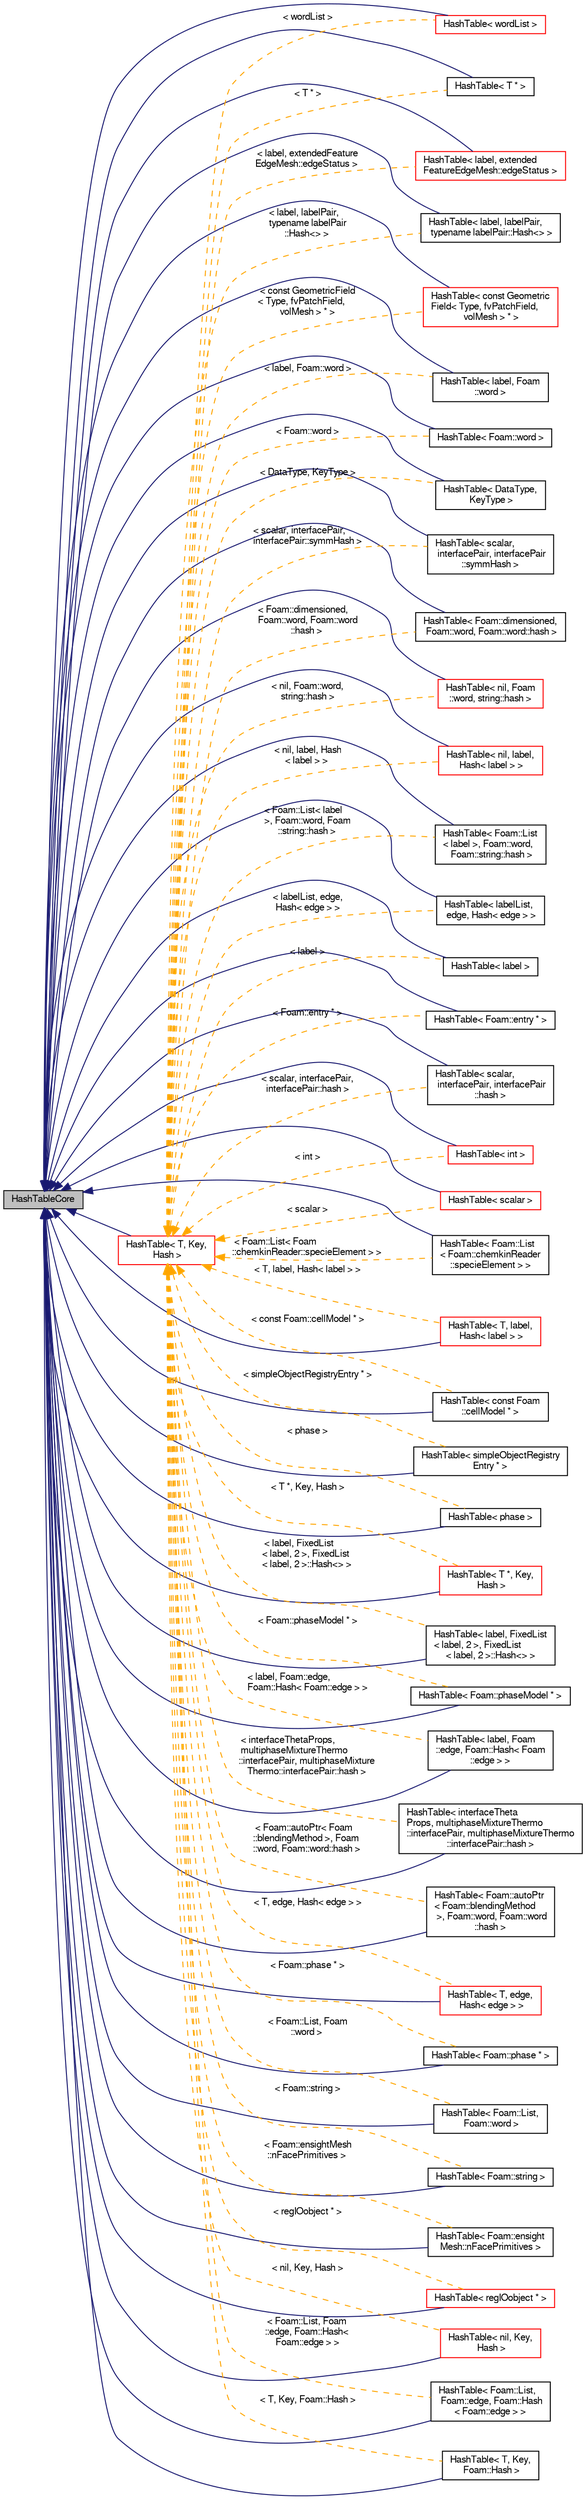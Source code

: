 digraph "HashTableCore"
{
  bgcolor="transparent";
  edge [fontname="FreeSans",fontsize="10",labelfontname="FreeSans",labelfontsize="10"];
  node [fontname="FreeSans",fontsize="10",shape=record];
  rankdir="LR";
  Node1 [label="HashTableCore",height=0.2,width=0.4,color="black", fillcolor="grey75", style="filled" fontcolor="black"];
  Node1 -> Node2 [dir="back",color="midnightblue",fontsize="10",style="solid",fontname="FreeSans"];
  Node2 [label="HashTable\< T, Key,\l Hash \>",height=0.2,width=0.4,color="red",URL="$a00959.html",tooltip="An STL-conforming hash table. "];
  Node2 -> Node3 [dir="back",color="orange",fontsize="10",style="dashed",label=" \< DataType, KeyType \>" ,fontname="FreeSans"];
  Node3 [label="HashTable\< DataType,\l KeyType \>",height=0.2,width=0.4,color="black",URL="$a00959.html"];
  Node2 -> Node4 [dir="back",color="orange",fontsize="10",style="dashed",label=" \< Foam::List\< label\l \>, Foam::word, Foam\l::string::hash \>" ,fontname="FreeSans"];
  Node4 [label="HashTable\< Foam::List\l\< label \>, Foam::word,\l Foam::string::hash \>",height=0.2,width=0.4,color="black",URL="$a00959.html"];
  Node2 -> Node5 [dir="back",color="orange",fontsize="10",style="dashed",label=" \< label, Foam::word \>" ,fontname="FreeSans"];
  Node5 [label="HashTable\< label, Foam\l::word \>",height=0.2,width=0.4,color="black",URL="$a00959.html"];
  Node2 -> Node6 [dir="back",color="orange",fontsize="10",style="dashed",label=" \< Foam::word \>" ,fontname="FreeSans"];
  Node6 [label="HashTable\< Foam::word \>",height=0.2,width=0.4,color="black",URL="$a00959.html"];
  Node2 -> Node7 [dir="back",color="orange",fontsize="10",style="dashed",label=" \< labelList, edge,\l Hash\< edge \> \>" ,fontname="FreeSans"];
  Node7 [label="HashTable\< labelList,\l edge, Hash\< edge \> \>",height=0.2,width=0.4,color="black",URL="$a00959.html"];
  Node2 -> Node8 [dir="back",color="orange",fontsize="10",style="dashed",label=" \< scalar \>" ,fontname="FreeSans"];
  Node8 [label="HashTable\< scalar \>",height=0.2,width=0.4,color="red",URL="$a00959.html"];
  Node2 -> Node9 [dir="back",color="orange",fontsize="10",style="dashed",label=" \< Foam::List\< Foam\l::chemkinReader::specieElement \> \>" ,fontname="FreeSans"];
  Node9 [label="HashTable\< Foam::List\l\< Foam::chemkinReader\l::specieElement \> \>",height=0.2,width=0.4,color="black",URL="$a00959.html"];
  Node2 -> Node10 [dir="back",color="orange",fontsize="10",style="dashed",label=" \< label, extendedFeature\lEdgeMesh::edgeStatus \>" ,fontname="FreeSans"];
  Node10 [label="HashTable\< label, extended\lFeatureEdgeMesh::edgeStatus \>",height=0.2,width=0.4,color="red",URL="$a00959.html"];
  Node2 -> Node11 [dir="back",color="orange",fontsize="10",style="dashed",label=" \< label, labelPair,\l typename labelPair\l::Hash\<\> \>" ,fontname="FreeSans"];
  Node11 [label="HashTable\< label, labelPair,\l typename labelPair::Hash\<\> \>",height=0.2,width=0.4,color="black",URL="$a00959.html"];
  Node2 -> Node12 [dir="back",color="orange",fontsize="10",style="dashed",label=" \< label \>" ,fontname="FreeSans"];
  Node12 [label="HashTable\< label \>",height=0.2,width=0.4,color="black",URL="$a00959.html"];
  Node2 -> Node13 [dir="back",color="orange",fontsize="10",style="dashed",label=" \< int \>" ,fontname="FreeSans"];
  Node13 [label="HashTable\< int \>",height=0.2,width=0.4,color="red",URL="$a00959.html"];
  Node2 -> Node14 [dir="back",color="orange",fontsize="10",style="dashed",label=" \< wordList \>" ,fontname="FreeSans"];
  Node14 [label="HashTable\< wordList \>",height=0.2,width=0.4,color="red",URL="$a00959.html"];
  Node2 -> Node15 [dir="back",color="orange",fontsize="10",style="dashed",label=" \< T * \>" ,fontname="FreeSans"];
  Node15 [label="HashTable\< T * \>",height=0.2,width=0.4,color="black",URL="$a00959.html"];
  Node2 -> Node16 [dir="back",color="orange",fontsize="10",style="dashed",label=" \< const GeometricField\l\< Type, fvPatchField,\l volMesh \> * \>" ,fontname="FreeSans"];
  Node16 [label="HashTable\< const Geometric\lField\< Type, fvPatchField,\l volMesh \> * \>",height=0.2,width=0.4,color="red",URL="$a00959.html"];
  Node2 -> Node17 [dir="back",color="orange",fontsize="10",style="dashed",label=" \< Foam::entry * \>" ,fontname="FreeSans"];
  Node17 [label="HashTable\< Foam::entry * \>",height=0.2,width=0.4,color="black",URL="$a00959.html"];
  Node2 -> Node18 [dir="back",color="orange",fontsize="10",style="dashed",label=" \< scalar, interfacePair,\l interfacePair::hash \>" ,fontname="FreeSans"];
  Node18 [label="HashTable\< scalar,\l interfacePair, interfacePair\l::hash \>",height=0.2,width=0.4,color="black",URL="$a00959.html"];
  Node2 -> Node19 [dir="back",color="orange",fontsize="10",style="dashed",label=" \< Foam::dimensioned,\l Foam::word, Foam::word\l::hash \>" ,fontname="FreeSans"];
  Node19 [label="HashTable\< Foam::dimensioned,\l Foam::word, Foam::word::hash \>",height=0.2,width=0.4,color="black",URL="$a00959.html"];
  Node2 -> Node20 [dir="back",color="orange",fontsize="10",style="dashed",label=" \< nil, Foam::word,\l string::hash \>" ,fontname="FreeSans"];
  Node20 [label="HashTable\< nil, Foam\l::word, string::hash \>",height=0.2,width=0.4,color="red",URL="$a00959.html"];
  Node2 -> Node21 [dir="back",color="orange",fontsize="10",style="dashed",label=" \< regIOobject * \>" ,fontname="FreeSans"];
  Node21 [label="HashTable\< regIOobject * \>",height=0.2,width=0.4,color="red",URL="$a00959.html"];
  Node2 -> Node22 [dir="back",color="orange",fontsize="10",style="dashed",label=" \< nil, Key, Hash \>" ,fontname="FreeSans"];
  Node22 [label="HashTable\< nil, Key,\l Hash \>",height=0.2,width=0.4,color="red",URL="$a00959.html"];
  Node2 -> Node23 [dir="back",color="orange",fontsize="10",style="dashed",label=" \< const Foam::cellModel * \>" ,fontname="FreeSans"];
  Node23 [label="HashTable\< const Foam\l::cellModel * \>",height=0.2,width=0.4,color="black",URL="$a00959.html"];
  Node2 -> Node24 [dir="back",color="orange",fontsize="10",style="dashed",label=" \< interfaceThetaProps,\l multiphaseMixtureThermo\l::interfacePair, multiphaseMixture\lThermo::interfacePair::hash \>" ,fontname="FreeSans"];
  Node24 [label="HashTable\< interfaceTheta\lProps, multiphaseMixtureThermo\l::interfacePair, multiphaseMixtureThermo\l::interfacePair::hash \>",height=0.2,width=0.4,color="black",URL="$a00959.html"];
  Node2 -> Node25 [dir="back",color="orange",fontsize="10",style="dashed",label=" \< Foam::autoPtr\< Foam\l::blendingMethod \>, Foam\l::word, Foam::word::hash \>" ,fontname="FreeSans"];
  Node25 [label="HashTable\< Foam::autoPtr\l\< Foam::blendingMethod\l \>, Foam::word, Foam::word\l::hash \>",height=0.2,width=0.4,color="black",URL="$a00959.html"];
  Node2 -> Node26 [dir="back",color="orange",fontsize="10",style="dashed",label=" \< phase \>" ,fontname="FreeSans"];
  Node26 [label="HashTable\< phase \>",height=0.2,width=0.4,color="black",URL="$a00959.html"];
  Node2 -> Node27 [dir="back",color="orange",fontsize="10",style="dashed",label=" \< Foam::phaseModel * \>" ,fontname="FreeSans"];
  Node27 [label="HashTable\< Foam::phaseModel * \>",height=0.2,width=0.4,color="black",URL="$a00959.html"];
  Node2 -> Node28 [dir="back",color="orange",fontsize="10",style="dashed",label=" \< Foam::ensightMesh\l::nFacePrimitives \>" ,fontname="FreeSans"];
  Node28 [label="HashTable\< Foam::ensight\lMesh::nFacePrimitives \>",height=0.2,width=0.4,color="black",URL="$a00959.html"];
  Node2 -> Node29 [dir="back",color="orange",fontsize="10",style="dashed",label=" \< Foam::List, Foam\l::edge, Foam::Hash\<\l Foam::edge \> \>" ,fontname="FreeSans"];
  Node29 [label="HashTable\< Foam::List,\l Foam::edge, Foam::Hash\l\< Foam::edge \> \>",height=0.2,width=0.4,color="black",URL="$a00959.html"];
  Node2 -> Node30 [dir="back",color="orange",fontsize="10",style="dashed",label=" \< T, Key, Foam::Hash \>" ,fontname="FreeSans"];
  Node30 [label="HashTable\< T, Key,\l Foam::Hash \>",height=0.2,width=0.4,color="black",URL="$a00959.html"];
  Node2 -> Node31 [dir="back",color="orange",fontsize="10",style="dashed",label=" \< simpleObjectRegistryEntry * \>" ,fontname="FreeSans"];
  Node31 [label="HashTable\< simpleObjectRegistry\lEntry * \>",height=0.2,width=0.4,color="black",URL="$a00959.html"];
  Node2 -> Node32 [dir="back",color="orange",fontsize="10",style="dashed",label=" \< T *, Key, Hash \>" ,fontname="FreeSans"];
  Node32 [label="HashTable\< T *, Key,\l Hash \>",height=0.2,width=0.4,color="red",URL="$a00959.html"];
  Node2 -> Node33 [dir="back",color="orange",fontsize="10",style="dashed",label=" \< scalar, interfacePair,\l interfacePair::symmHash \>" ,fontname="FreeSans"];
  Node33 [label="HashTable\< scalar,\l interfacePair, interfacePair\l::symmHash \>",height=0.2,width=0.4,color="black",URL="$a00959.html"];
  Node2 -> Node34 [dir="back",color="orange",fontsize="10",style="dashed",label=" \< nil, label, Hash\l\< label \> \>" ,fontname="FreeSans"];
  Node34 [label="HashTable\< nil, label,\l Hash\< label \> \>",height=0.2,width=0.4,color="red",URL="$a00959.html"];
  Node2 -> Node35 [dir="back",color="orange",fontsize="10",style="dashed",label=" \< T, edge, Hash\< edge \> \>" ,fontname="FreeSans"];
  Node35 [label="HashTable\< T, edge,\l Hash\< edge \> \>",height=0.2,width=0.4,color="red",URL="$a00959.html"];
  Node2 -> Node36 [dir="back",color="orange",fontsize="10",style="dashed",label=" \< T, label, Hash\< label \> \>" ,fontname="FreeSans"];
  Node36 [label="HashTable\< T, label,\l Hash\< label \> \>",height=0.2,width=0.4,color="red",URL="$a00959.html"];
  Node2 -> Node37 [dir="back",color="orange",fontsize="10",style="dashed",label=" \< label, FixedList\l\< label, 2 \>, FixedList\l\< label, 2 \>::Hash\<\> \>" ,fontname="FreeSans"];
  Node37 [label="HashTable\< label, FixedList\l\< label, 2 \>, FixedList\l\< label, 2 \>::Hash\<\> \>",height=0.2,width=0.4,color="black",URL="$a00959.html"];
  Node2 -> Node38 [dir="back",color="orange",fontsize="10",style="dashed",label=" \< Foam::List, Foam\l::word \>" ,fontname="FreeSans"];
  Node38 [label="HashTable\< Foam::List,\l Foam::word \>",height=0.2,width=0.4,color="black",URL="$a00959.html"];
  Node2 -> Node39 [dir="back",color="orange",fontsize="10",style="dashed",label=" \< Foam::string \>" ,fontname="FreeSans"];
  Node39 [label="HashTable\< Foam::string \>",height=0.2,width=0.4,color="black",URL="$a00959.html"];
  Node2 -> Node40 [dir="back",color="orange",fontsize="10",style="dashed",label=" \< label, Foam::edge,\l Foam::Hash\< Foam::edge \> \>" ,fontname="FreeSans"];
  Node40 [label="HashTable\< label, Foam\l::edge, Foam::Hash\< Foam\l::edge \> \>",height=0.2,width=0.4,color="black",URL="$a00959.html"];
  Node2 -> Node41 [dir="back",color="orange",fontsize="10",style="dashed",label=" \< Foam::phase * \>" ,fontname="FreeSans"];
  Node41 [label="HashTable\< Foam::phase * \>",height=0.2,width=0.4,color="black",URL="$a00959.html"];
  Node1 -> Node23 [dir="back",color="midnightblue",fontsize="10",style="solid",fontname="FreeSans"];
  Node1 -> Node16 [dir="back",color="midnightblue",fontsize="10",style="solid",fontname="FreeSans"];
  Node1 -> Node3 [dir="back",color="midnightblue",fontsize="10",style="solid",fontname="FreeSans"];
  Node1 -> Node25 [dir="back",color="midnightblue",fontsize="10",style="solid",fontname="FreeSans"];
  Node1 -> Node19 [dir="back",color="midnightblue",fontsize="10",style="solid",fontname="FreeSans"];
  Node1 -> Node28 [dir="back",color="midnightblue",fontsize="10",style="solid",fontname="FreeSans"];
  Node1 -> Node17 [dir="back",color="midnightblue",fontsize="10",style="solid",fontname="FreeSans"];
  Node1 -> Node29 [dir="back",color="midnightblue",fontsize="10",style="solid",fontname="FreeSans"];
  Node1 -> Node38 [dir="back",color="midnightblue",fontsize="10",style="solid",fontname="FreeSans"];
  Node1 -> Node9 [dir="back",color="midnightblue",fontsize="10",style="solid",fontname="FreeSans"];
  Node1 -> Node4 [dir="back",color="midnightblue",fontsize="10",style="solid",fontname="FreeSans"];
  Node1 -> Node41 [dir="back",color="midnightblue",fontsize="10",style="solid",fontname="FreeSans"];
  Node1 -> Node27 [dir="back",color="midnightblue",fontsize="10",style="solid",fontname="FreeSans"];
  Node1 -> Node39 [dir="back",color="midnightblue",fontsize="10",style="solid",fontname="FreeSans"];
  Node1 -> Node6 [dir="back",color="midnightblue",fontsize="10",style="solid",fontname="FreeSans"];
  Node1 -> Node13 [dir="back",color="midnightblue",fontsize="10",style="solid",fontname="FreeSans"];
  Node1 -> Node24 [dir="back",color="midnightblue",fontsize="10",style="solid",fontname="FreeSans"];
  Node1 -> Node12 [dir="back",color="midnightblue",fontsize="10",style="solid",fontname="FreeSans"];
  Node1 -> Node10 [dir="back",color="midnightblue",fontsize="10",style="solid",fontname="FreeSans"];
  Node1 -> Node37 [dir="back",color="midnightblue",fontsize="10",style="solid",fontname="FreeSans"];
  Node1 -> Node40 [dir="back",color="midnightblue",fontsize="10",style="solid",fontname="FreeSans"];
  Node1 -> Node5 [dir="back",color="midnightblue",fontsize="10",style="solid",fontname="FreeSans"];
  Node1 -> Node11 [dir="back",color="midnightblue",fontsize="10",style="solid",fontname="FreeSans"];
  Node1 -> Node7 [dir="back",color="midnightblue",fontsize="10",style="solid",fontname="FreeSans"];
  Node1 -> Node20 [dir="back",color="midnightblue",fontsize="10",style="solid",fontname="FreeSans"];
  Node1 -> Node22 [dir="back",color="midnightblue",fontsize="10",style="solid",fontname="FreeSans"];
  Node1 -> Node34 [dir="back",color="midnightblue",fontsize="10",style="solid",fontname="FreeSans"];
  Node1 -> Node26 [dir="back",color="midnightblue",fontsize="10",style="solid",fontname="FreeSans"];
  Node1 -> Node21 [dir="back",color="midnightblue",fontsize="10",style="solid",fontname="FreeSans"];
  Node1 -> Node8 [dir="back",color="midnightblue",fontsize="10",style="solid",fontname="FreeSans"];
  Node1 -> Node18 [dir="back",color="midnightblue",fontsize="10",style="solid",fontname="FreeSans"];
  Node1 -> Node33 [dir="back",color="midnightblue",fontsize="10",style="solid",fontname="FreeSans"];
  Node1 -> Node31 [dir="back",color="midnightblue",fontsize="10",style="solid",fontname="FreeSans"];
  Node1 -> Node15 [dir="back",color="midnightblue",fontsize="10",style="solid",fontname="FreeSans"];
  Node1 -> Node32 [dir="back",color="midnightblue",fontsize="10",style="solid",fontname="FreeSans"];
  Node1 -> Node35 [dir="back",color="midnightblue",fontsize="10",style="solid",fontname="FreeSans"];
  Node1 -> Node30 [dir="back",color="midnightblue",fontsize="10",style="solid",fontname="FreeSans"];
  Node1 -> Node36 [dir="back",color="midnightblue",fontsize="10",style="solid",fontname="FreeSans"];
  Node1 -> Node14 [dir="back",color="midnightblue",fontsize="10",style="solid",fontname="FreeSans"];
}
